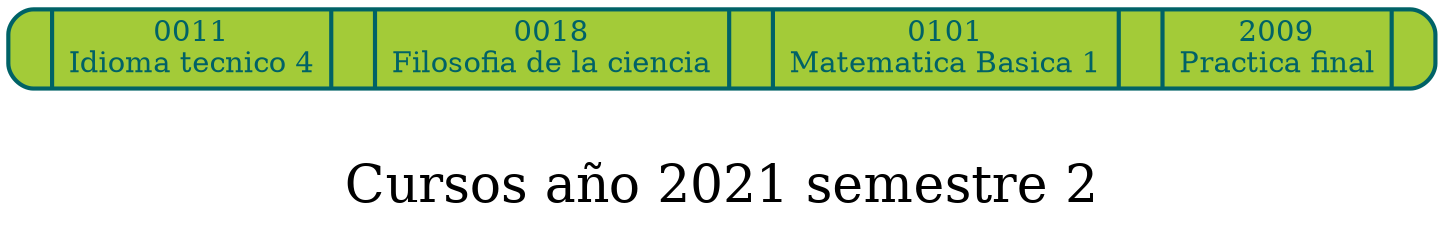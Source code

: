  
        digraph BTree
        {
        label="\nCursos año 2021 semestre 2" fontsize=25;
        rankdir=TB;
        node[color=" #006266",style="filled, rounded", fillcolor=" #A3CB38", shape=record penwidth=2, fontcolor=" #006266"];
        edge[color=" #006266" penwidth=1.3 arrowhead=vee];
        splines=false;
        
		Nodo0011[label="<f0> | <f1>0011\nIdioma tecnico 4 | <f2>  | <f3>0018\nFilosofia de la ciencia | <f4>  | <f5>0101\nMatematica Basica 1 | <f6>  | <f7>2009\nPractica final | <f8>  ", group=0];
	}